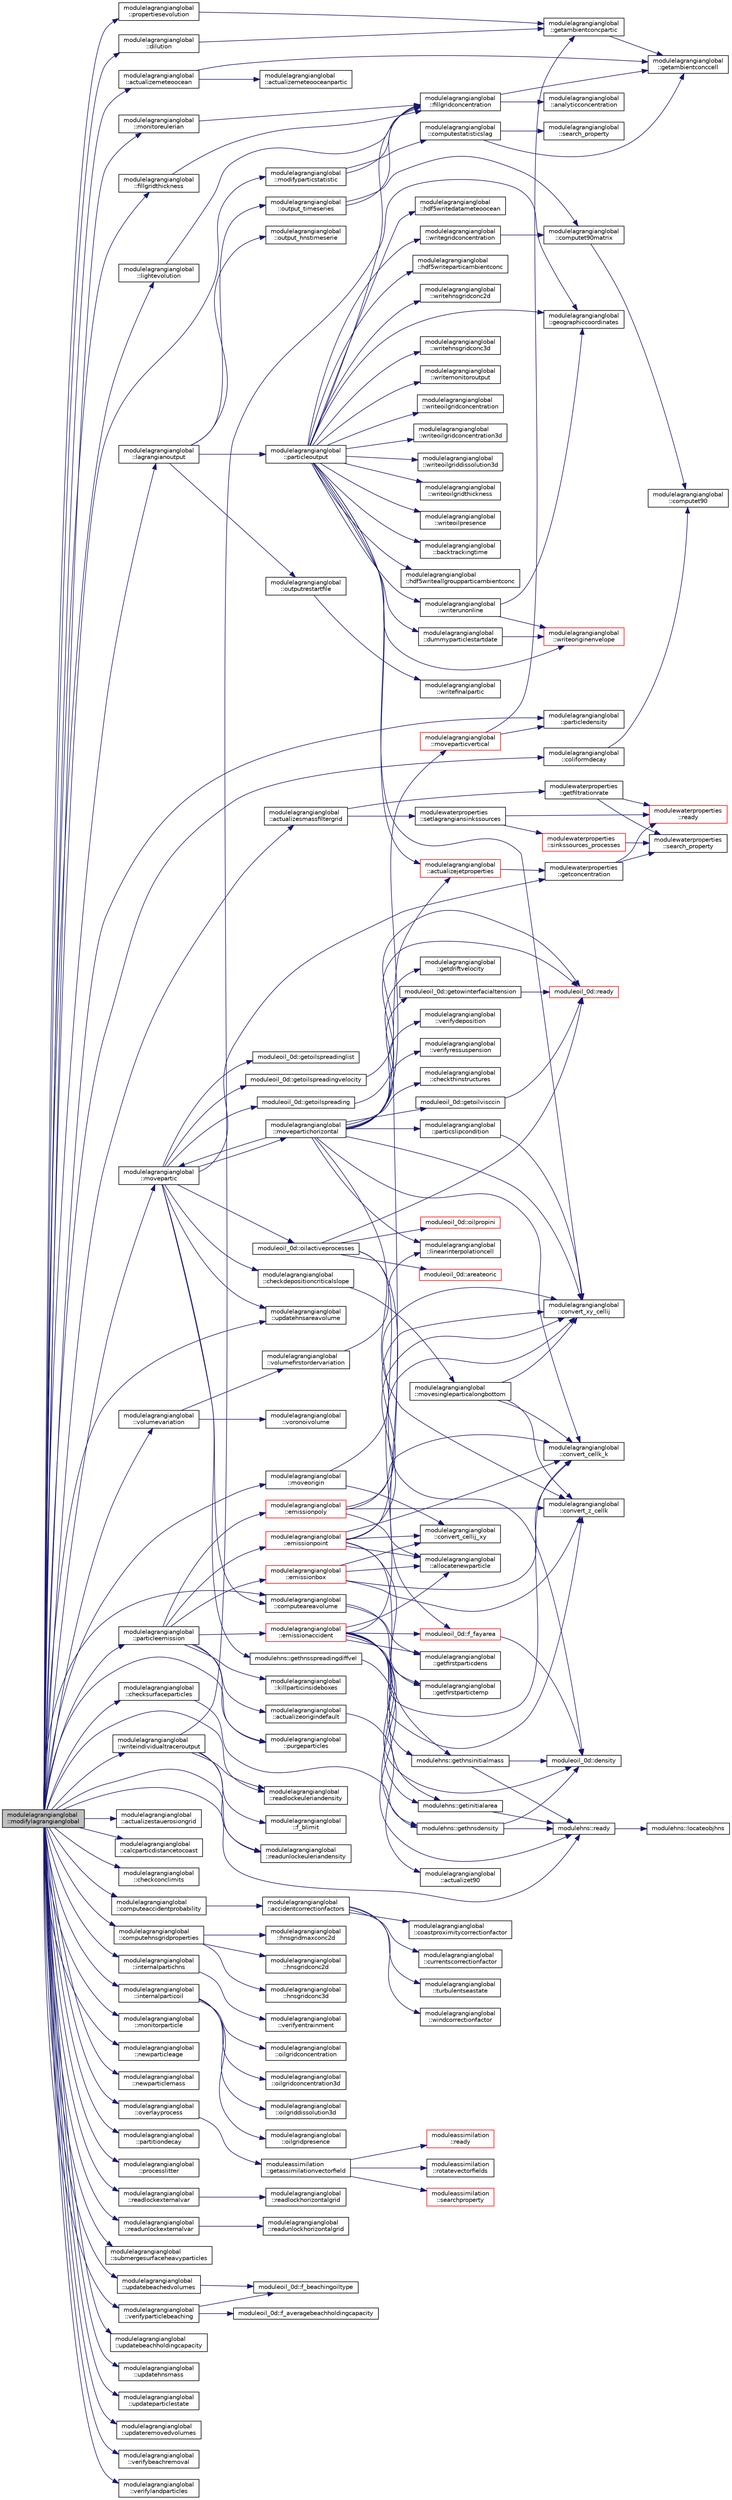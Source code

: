 digraph "modulelagrangianglobal::modifylagrangianglobal"
{
 // LATEX_PDF_SIZE
  edge [fontname="Helvetica",fontsize="10",labelfontname="Helvetica",labelfontsize="10"];
  node [fontname="Helvetica",fontsize="10",shape=record];
  rankdir="LR";
  Node1 [label="modulelagrangianglobal\l::modifylagrangianglobal",height=0.2,width=0.4,color="black", fillcolor="grey75", style="filled", fontcolor="black",tooltip=" "];
  Node1 -> Node2 [color="midnightblue",fontsize="10",style="solid",fontname="Helvetica"];
  Node2 [label="modulelagrangianglobal\l::actualizemeteoocean",height=0.2,width=0.4,color="black", fillcolor="white", style="filled",URL="$namespacemodulelagrangianglobal.html#a0fa07eb74ec148c5c6faeec4cd4561c9",tooltip=" "];
  Node2 -> Node3 [color="midnightblue",fontsize="10",style="solid",fontname="Helvetica"];
  Node3 [label="modulelagrangianglobal\l::actualizemeteooceanpartic",height=0.2,width=0.4,color="black", fillcolor="white", style="filled",URL="$namespacemodulelagrangianglobal.html#ae28614950d33d82496f705c7601b8d28",tooltip=" "];
  Node2 -> Node4 [color="midnightblue",fontsize="10",style="solid",fontname="Helvetica"];
  Node4 [label="modulelagrangianglobal\l::getambientconccell",height=0.2,width=0.4,color="black", fillcolor="white", style="filled",URL="$namespacemodulelagrangianglobal.html#a21c98c8cc24ebb92a5b8821af08be797",tooltip=" "];
  Node1 -> Node5 [color="midnightblue",fontsize="10",style="solid",fontname="Helvetica"];
  Node5 [label="modulelagrangianglobal\l::actualizesmassfiltergrid",height=0.2,width=0.4,color="black", fillcolor="white", style="filled",URL="$namespacemodulelagrangianglobal.html#a9f884711ce254712333517d3851888e9",tooltip=" "];
  Node5 -> Node6 [color="midnightblue",fontsize="10",style="solid",fontname="Helvetica"];
  Node6 [label="modulewaterproperties\l::getfiltrationrate",height=0.2,width=0.4,color="black", fillcolor="white", style="filled",URL="$namespacemodulewaterproperties.html#a66ca6cd5369fd51e843c91e5992b9050",tooltip=" "];
  Node6 -> Node7 [color="midnightblue",fontsize="10",style="solid",fontname="Helvetica"];
  Node7 [label="modulewaterproperties\l::ready",height=0.2,width=0.4,color="red", fillcolor="white", style="filled",URL="$namespacemodulewaterproperties.html#ad54774dedce486739249cb10b4de21e2",tooltip=" "];
  Node6 -> Node12 [color="midnightblue",fontsize="10",style="solid",fontname="Helvetica"];
  Node12 [label="modulewaterproperties\l::search_property",height=0.2,width=0.4,color="black", fillcolor="white", style="filled",URL="$namespacemodulewaterproperties.html#ae6b7d758da27fb15faee52b3ed14029d",tooltip=" "];
  Node5 -> Node15 [color="midnightblue",fontsize="10",style="solid",fontname="Helvetica"];
  Node15 [label="modulewaterproperties\l::setlagrangiansinkssources",height=0.2,width=0.4,color="black", fillcolor="white", style="filled",URL="$namespacemodulewaterproperties.html#a829c556b5c2c23f02481f958f56e77b2",tooltip=" "];
  Node15 -> Node7 [color="midnightblue",fontsize="10",style="solid",fontname="Helvetica"];
  Node15 -> Node16 [color="midnightblue",fontsize="10",style="solid",fontname="Helvetica"];
  Node16 [label="modulewaterproperties\l::sinkssources_processes",height=0.2,width=0.4,color="red", fillcolor="white", style="filled",URL="$namespacemodulewaterproperties.html#a10d63582cfbe1d7e4a4c18ad2b27ffc5",tooltip=" "];
  Node16 -> Node12 [color="midnightblue",fontsize="10",style="solid",fontname="Helvetica"];
  Node1 -> Node21 [color="midnightblue",fontsize="10",style="solid",fontname="Helvetica"];
  Node21 [label="modulelagrangianglobal\l::actualizestauerosiongrid",height=0.2,width=0.4,color="black", fillcolor="white", style="filled",URL="$namespacemodulelagrangianglobal.html#a1ed2a4fd6026ab2cae60ca5e59d48c5c",tooltip=" "];
  Node1 -> Node22 [color="midnightblue",fontsize="10",style="solid",fontname="Helvetica"];
  Node22 [label="modulelagrangianglobal\l::calcparticdistancetocoast",height=0.2,width=0.4,color="black", fillcolor="white", style="filled",URL="$namespacemodulelagrangianglobal.html#a93a1f184ec51e9c61c7ac05ecf8d9364",tooltip=" "];
  Node1 -> Node23 [color="midnightblue",fontsize="10",style="solid",fontname="Helvetica"];
  Node23 [label="modulelagrangianglobal\l::checkconclimits",height=0.2,width=0.4,color="black", fillcolor="white", style="filled",URL="$namespacemodulelagrangianglobal.html#a787d28742cbd84ad7a607a488de397e2",tooltip=" "];
  Node1 -> Node24 [color="midnightblue",fontsize="10",style="solid",fontname="Helvetica"];
  Node24 [label="modulelagrangianglobal\l::checksurfaceparticles",height=0.2,width=0.4,color="black", fillcolor="white", style="filled",URL="$namespacemodulelagrangianglobal.html#af1cf941e45155a5b9a97ed3fe09f5c58",tooltip=" "];
  Node24 -> Node25 [color="midnightblue",fontsize="10",style="solid",fontname="Helvetica"];
  Node25 [label="modulehns::gethnsdensity",height=0.2,width=0.4,color="black", fillcolor="white", style="filled",URL="$namespacemodulehns.html#a4c50440c13ebd880d5f1b94bc868d428",tooltip=" "];
  Node25 -> Node26 [color="midnightblue",fontsize="10",style="solid",fontname="Helvetica"];
  Node26 [label="moduleoil_0d::density",height=0.2,width=0.4,color="black", fillcolor="white", style="filled",URL="$namespacemoduleoil__0d.html#a365dbbed79663b6925c5964691b6fae2",tooltip=" "];
  Node25 -> Node27 [color="midnightblue",fontsize="10",style="solid",fontname="Helvetica"];
  Node27 [label="modulehns::ready",height=0.2,width=0.4,color="black", fillcolor="white", style="filled",URL="$namespacemodulehns.html#a1b4bda03d346568b51278fca35b05366",tooltip=" "];
  Node27 -> Node28 [color="midnightblue",fontsize="10",style="solid",fontname="Helvetica"];
  Node28 [label="modulehns::locateobjhns",height=0.2,width=0.4,color="black", fillcolor="white", style="filled",URL="$namespacemodulehns.html#aff869b6b5dffbe4b2d00b777a1c0455d",tooltip=" "];
  Node1 -> Node29 [color="midnightblue",fontsize="10",style="solid",fontname="Helvetica"];
  Node29 [label="modulelagrangianglobal\l::coliformdecay",height=0.2,width=0.4,color="black", fillcolor="white", style="filled",URL="$namespacemodulelagrangianglobal.html#a1f9b10a52dd3091e18232addf8002dac",tooltip=" "];
  Node29 -> Node30 [color="midnightblue",fontsize="10",style="solid",fontname="Helvetica"];
  Node30 [label="modulelagrangianglobal\l::computet90",height=0.2,width=0.4,color="black", fillcolor="white", style="filled",URL="$namespacemodulelagrangianglobal.html#a963d16d76b64077295c077df5dcf9e8d",tooltip=" "];
  Node1 -> Node31 [color="midnightblue",fontsize="10",style="solid",fontname="Helvetica"];
  Node31 [label="modulelagrangianglobal\l::computeaccidentprobability",height=0.2,width=0.4,color="black", fillcolor="white", style="filled",URL="$namespacemodulelagrangianglobal.html#ab4d5d4f0cabe63a2e5fc1e9349f8425d",tooltip=" "];
  Node31 -> Node32 [color="midnightblue",fontsize="10",style="solid",fontname="Helvetica"];
  Node32 [label="modulelagrangianglobal\l::accidentcorrectionfactors",height=0.2,width=0.4,color="black", fillcolor="white", style="filled",URL="$namespacemodulelagrangianglobal.html#afb914f24bcc861691825610d67c3f53d",tooltip=" "];
  Node32 -> Node33 [color="midnightblue",fontsize="10",style="solid",fontname="Helvetica"];
  Node33 [label="modulelagrangianglobal\l::coastproximitycorrectionfactor",height=0.2,width=0.4,color="black", fillcolor="white", style="filled",URL="$namespacemodulelagrangianglobal.html#a5ea7cad6f4171c5a773fbc1d09c57ebd",tooltip=" "];
  Node32 -> Node34 [color="midnightblue",fontsize="10",style="solid",fontname="Helvetica"];
  Node34 [label="modulelagrangianglobal\l::currentscorrectionfactor",height=0.2,width=0.4,color="black", fillcolor="white", style="filled",URL="$namespacemodulelagrangianglobal.html#ad3e36abc135e62fb5fb1583ea3acf79b",tooltip=" "];
  Node32 -> Node35 [color="midnightblue",fontsize="10",style="solid",fontname="Helvetica"];
  Node35 [label="modulelagrangianglobal\l::turbulentseastate",height=0.2,width=0.4,color="black", fillcolor="white", style="filled",URL="$namespacemodulelagrangianglobal.html#a66539afef33f6cbf3d95ac82710bc7f9",tooltip=" "];
  Node32 -> Node36 [color="midnightblue",fontsize="10",style="solid",fontname="Helvetica"];
  Node36 [label="modulelagrangianglobal\l::windcorrectionfactor",height=0.2,width=0.4,color="black", fillcolor="white", style="filled",URL="$namespacemodulelagrangianglobal.html#a69e5b3c9a0aabddfcaaf7e1b76623286",tooltip=" "];
  Node1 -> Node37 [color="midnightblue",fontsize="10",style="solid",fontname="Helvetica"];
  Node37 [label="modulelagrangianglobal\l::computeareavolume",height=0.2,width=0.4,color="black", fillcolor="white", style="filled",URL="$namespacemodulelagrangianglobal.html#ad6190c60927cd9e871e45fcfd4fc5dd2",tooltip=" "];
  Node37 -> Node38 [color="midnightblue",fontsize="10",style="solid",fontname="Helvetica"];
  Node38 [label="modulelagrangianglobal\l::getfirstparticdens",height=0.2,width=0.4,color="black", fillcolor="white", style="filled",URL="$namespacemodulelagrangianglobal.html#a419bd4bef813f469c2fc04f9e386890e",tooltip=" "];
  Node37 -> Node39 [color="midnightblue",fontsize="10",style="solid",fontname="Helvetica"];
  Node39 [label="modulelagrangianglobal\l::getfirstpartictemp",height=0.2,width=0.4,color="black", fillcolor="white", style="filled",URL="$namespacemodulelagrangianglobal.html#a19c897c8ad7d0daf71fbab9514077b55",tooltip=" "];
  Node1 -> Node40 [color="midnightblue",fontsize="10",style="solid",fontname="Helvetica"];
  Node40 [label="modulelagrangianglobal\l::computehnsgridproperties",height=0.2,width=0.4,color="black", fillcolor="white", style="filled",URL="$namespacemodulelagrangianglobal.html#a9448f83b93f06396188a1d8aac9725f8",tooltip=" "];
  Node40 -> Node41 [color="midnightblue",fontsize="10",style="solid",fontname="Helvetica"];
  Node41 [label="modulelagrangianglobal\l::hnsgridconc2d",height=0.2,width=0.4,color="black", fillcolor="white", style="filled",URL="$namespacemodulelagrangianglobal.html#aebb9bea8e1ba0060251e687c3050561e",tooltip=" "];
  Node40 -> Node42 [color="midnightblue",fontsize="10",style="solid",fontname="Helvetica"];
  Node42 [label="modulelagrangianglobal\l::hnsgridconc3d",height=0.2,width=0.4,color="black", fillcolor="white", style="filled",URL="$namespacemodulelagrangianglobal.html#a8c236ab2fa5219dffb9444c1ed075d48",tooltip=" "];
  Node40 -> Node43 [color="midnightblue",fontsize="10",style="solid",fontname="Helvetica"];
  Node43 [label="modulelagrangianglobal\l::hnsgridmaxconc2d",height=0.2,width=0.4,color="black", fillcolor="white", style="filled",URL="$namespacemodulelagrangianglobal.html#ae8087b21cc2eb799dc6cc0ca8fca855a",tooltip=" "];
  Node1 -> Node44 [color="midnightblue",fontsize="10",style="solid",fontname="Helvetica"];
  Node44 [label="modulelagrangianglobal\l::dilution",height=0.2,width=0.4,color="black", fillcolor="white", style="filled",URL="$namespacemodulelagrangianglobal.html#aa64605bdb86dfab0e679be6775d4e80f",tooltip=" "];
  Node44 -> Node45 [color="midnightblue",fontsize="10",style="solid",fontname="Helvetica"];
  Node45 [label="modulelagrangianglobal\l::getambientconcpartic",height=0.2,width=0.4,color="black", fillcolor="white", style="filled",URL="$namespacemodulelagrangianglobal.html#a48f3a78b845b645d04afad9baa94ac01",tooltip=" "];
  Node45 -> Node4 [color="midnightblue",fontsize="10",style="solid",fontname="Helvetica"];
  Node1 -> Node46 [color="midnightblue",fontsize="10",style="solid",fontname="Helvetica"];
  Node46 [label="modulelagrangianglobal\l::fillgridthickness",height=0.2,width=0.4,color="black", fillcolor="white", style="filled",URL="$namespacemodulelagrangianglobal.html#a36b19f9334aaf4289e0ec7ea7eea643c",tooltip=" "];
  Node46 -> Node47 [color="midnightblue",fontsize="10",style="solid",fontname="Helvetica"];
  Node47 [label="modulelagrangianglobal\l::fillgridconcentration",height=0.2,width=0.4,color="black", fillcolor="white", style="filled",URL="$namespacemodulelagrangianglobal.html#ac90a060ac9ab05f2c54c45b4b76ca984",tooltip=" "];
  Node47 -> Node48 [color="midnightblue",fontsize="10",style="solid",fontname="Helvetica"];
  Node48 [label="modulelagrangianglobal\l::analyticconcentration",height=0.2,width=0.4,color="black", fillcolor="white", style="filled",URL="$namespacemodulelagrangianglobal.html#a8a4e3b4aa0ee023ec48a0d9e44b5df43",tooltip=" "];
  Node47 -> Node4 [color="midnightblue",fontsize="10",style="solid",fontname="Helvetica"];
  Node1 -> Node49 [color="midnightblue",fontsize="10",style="solid",fontname="Helvetica"];
  Node49 [label="modulelagrangianglobal\l::internalpartichns",height=0.2,width=0.4,color="black", fillcolor="white", style="filled",URL="$namespacemodulelagrangianglobal.html#a0d3f22e59bfbc417e9432a9f18a9027d",tooltip=" "];
  Node49 -> Node50 [color="midnightblue",fontsize="10",style="solid",fontname="Helvetica"];
  Node50 [label="modulelagrangianglobal\l::verifyentrainment",height=0.2,width=0.4,color="black", fillcolor="white", style="filled",URL="$namespacemodulelagrangianglobal.html#ad6565cf35585f706dfd2fa59deaed3b4",tooltip=" "];
  Node1 -> Node51 [color="midnightblue",fontsize="10",style="solid",fontname="Helvetica"];
  Node51 [label="modulelagrangianglobal\l::internalparticoil",height=0.2,width=0.4,color="black", fillcolor="white", style="filled",URL="$namespacemodulelagrangianglobal.html#aaea914ea480f8d07a53b58420bf6b67e",tooltip=" "];
  Node51 -> Node52 [color="midnightblue",fontsize="10",style="solid",fontname="Helvetica"];
  Node52 [label="modulelagrangianglobal\l::oilgridconcentration",height=0.2,width=0.4,color="black", fillcolor="white", style="filled",URL="$namespacemodulelagrangianglobal.html#a062a888cb9da76f6463a22370b86c56a",tooltip=" "];
  Node51 -> Node53 [color="midnightblue",fontsize="10",style="solid",fontname="Helvetica"];
  Node53 [label="modulelagrangianglobal\l::oilgridconcentration3d",height=0.2,width=0.4,color="black", fillcolor="white", style="filled",URL="$namespacemodulelagrangianglobal.html#a0f83256f515b161c9b16d0c3ed51d10b",tooltip=" "];
  Node51 -> Node54 [color="midnightblue",fontsize="10",style="solid",fontname="Helvetica"];
  Node54 [label="modulelagrangianglobal\l::oilgriddissolution3d",height=0.2,width=0.4,color="black", fillcolor="white", style="filled",URL="$namespacemodulelagrangianglobal.html#ae9aaec1deb51656e3b70875e752b480f",tooltip=" "];
  Node51 -> Node55 [color="midnightblue",fontsize="10",style="solid",fontname="Helvetica"];
  Node55 [label="modulelagrangianglobal\l::oilgridpresence",height=0.2,width=0.4,color="black", fillcolor="white", style="filled",URL="$namespacemodulelagrangianglobal.html#aa8eb3a0829714276b28efb92746fc92f",tooltip=" "];
  Node1 -> Node56 [color="midnightblue",fontsize="10",style="solid",fontname="Helvetica"];
  Node56 [label="modulelagrangianglobal\l::lagrangianoutput",height=0.2,width=0.4,color="black", fillcolor="white", style="filled",URL="$namespacemodulelagrangianglobal.html#a3e9da0dad79c6c6965b34c4f0d9232a0",tooltip=" "];
  Node56 -> Node57 [color="midnightblue",fontsize="10",style="solid",fontname="Helvetica"];
  Node57 [label="modulelagrangianglobal\l::output_hnstimeserie",height=0.2,width=0.4,color="black", fillcolor="white", style="filled",URL="$namespacemodulelagrangianglobal.html#ae56aec86f2575e89f5bacc78d75192a8",tooltip=" "];
  Node56 -> Node58 [color="midnightblue",fontsize="10",style="solid",fontname="Helvetica"];
  Node58 [label="modulelagrangianglobal\l::output_timeseries",height=0.2,width=0.4,color="black", fillcolor="white", style="filled",URL="$namespacemodulelagrangianglobal.html#a9965ea6d7045ff51397b7c8dcddf580c",tooltip=" "];
  Node58 -> Node59 [color="midnightblue",fontsize="10",style="solid",fontname="Helvetica"];
  Node59 [label="modulelagrangianglobal\l::computet90matrix",height=0.2,width=0.4,color="black", fillcolor="white", style="filled",URL="$namespacemodulelagrangianglobal.html#aa1fa562342fd711319936084593cafbf",tooltip=" "];
  Node59 -> Node30 [color="midnightblue",fontsize="10",style="solid",fontname="Helvetica"];
  Node58 -> Node47 [color="midnightblue",fontsize="10",style="solid",fontname="Helvetica"];
  Node56 -> Node60 [color="midnightblue",fontsize="10",style="solid",fontname="Helvetica"];
  Node60 [label="modulelagrangianglobal\l::outputrestartfile",height=0.2,width=0.4,color="black", fillcolor="white", style="filled",URL="$namespacemodulelagrangianglobal.html#a9eaa20c6b0f8ebb9961c4eb75eaffb59",tooltip=" "];
  Node60 -> Node61 [color="midnightblue",fontsize="10",style="solid",fontname="Helvetica"];
  Node61 [label="modulelagrangianglobal\l::writefinalpartic",height=0.2,width=0.4,color="black", fillcolor="white", style="filled",URL="$namespacemodulelagrangianglobal.html#a2bf7986f317831603f4eb96d616f643e",tooltip=" "];
  Node56 -> Node62 [color="midnightblue",fontsize="10",style="solid",fontname="Helvetica"];
  Node62 [label="modulelagrangianglobal\l::particleoutput",height=0.2,width=0.4,color="black", fillcolor="white", style="filled",URL="$namespacemodulelagrangianglobal.html#af6d6a080c97a72125b4959aa01edffd8",tooltip=" "];
  Node62 -> Node63 [color="midnightblue",fontsize="10",style="solid",fontname="Helvetica"];
  Node63 [label="modulelagrangianglobal\l::actualizejetproperties",height=0.2,width=0.4,color="red", fillcolor="white", style="filled",URL="$namespacemodulelagrangianglobal.html#a26ef74f75ff18c16e01e326e85d7920c",tooltip=" "];
  Node63 -> Node64 [color="midnightblue",fontsize="10",style="solid",fontname="Helvetica"];
  Node64 [label="modulewaterproperties\l::getconcentration",height=0.2,width=0.4,color="black", fillcolor="white", style="filled",URL="$namespacemodulewaterproperties.html#a45cbba90a6054db2070c49281da1ef56",tooltip=" "];
  Node64 -> Node7 [color="midnightblue",fontsize="10",style="solid",fontname="Helvetica"];
  Node64 -> Node12 [color="midnightblue",fontsize="10",style="solid",fontname="Helvetica"];
  Node62 -> Node100 [color="midnightblue",fontsize="10",style="solid",fontname="Helvetica"];
  Node100 [label="modulelagrangianglobal\l::backtrackingtime",height=0.2,width=0.4,color="black", fillcolor="white", style="filled",URL="$namespacemodulelagrangianglobal.html#a7d7f80cb43ff581f91a9eb852be3be85",tooltip=" "];
  Node62 -> Node101 [color="midnightblue",fontsize="10",style="solid",fontname="Helvetica"];
  Node101 [label="modulelagrangianglobal\l::convert_xy_cellij",height=0.2,width=0.4,color="black", fillcolor="white", style="filled",URL="$namespacemodulelagrangianglobal.html#a713100b692a8ced1a6b27a0a1baa4039",tooltip=" "];
  Node62 -> Node102 [color="midnightblue",fontsize="10",style="solid",fontname="Helvetica"];
  Node102 [label="modulelagrangianglobal\l::dummyparticlestartdate",height=0.2,width=0.4,color="black", fillcolor="white", style="filled",URL="$namespacemodulelagrangianglobal.html#aa302d13b1ed3a00c85939a4f07802591",tooltip=" "];
  Node102 -> Node103 [color="midnightblue",fontsize="10",style="solid",fontname="Helvetica"];
  Node103 [label="modulelagrangianglobal\l::writeoriginenvelope",height=0.2,width=0.4,color="red", fillcolor="white", style="filled",URL="$namespacemodulelagrangianglobal.html#a50d81f13e10670a1b2e699246cbdaf1f",tooltip=" "];
  Node62 -> Node47 [color="midnightblue",fontsize="10",style="solid",fontname="Helvetica"];
  Node62 -> Node105 [color="midnightblue",fontsize="10",style="solid",fontname="Helvetica"];
  Node105 [label="modulelagrangianglobal\l::geographiccoordinates",height=0.2,width=0.4,color="black", fillcolor="white", style="filled",URL="$namespacemodulelagrangianglobal.html#ab37072f11c5d0760a6306426f0173b84",tooltip=" "];
  Node62 -> Node106 [color="midnightblue",fontsize="10",style="solid",fontname="Helvetica"];
  Node106 [label="modulelagrangianglobal\l::hdf5writeallgroupparticambientconc",height=0.2,width=0.4,color="black", fillcolor="white", style="filled",URL="$namespacemodulelagrangianglobal.html#a978b306bc6e946be2f0694e4fa22650b",tooltip=" "];
  Node62 -> Node107 [color="midnightblue",fontsize="10",style="solid",fontname="Helvetica"];
  Node107 [label="modulelagrangianglobal\l::hdf5writedatameteoocean",height=0.2,width=0.4,color="black", fillcolor="white", style="filled",URL="$namespacemodulelagrangianglobal.html#ac7151a37e939cec76ecc163750973cfc",tooltip=" "];
  Node62 -> Node108 [color="midnightblue",fontsize="10",style="solid",fontname="Helvetica"];
  Node108 [label="modulelagrangianglobal\l::hdf5writeparticambientconc",height=0.2,width=0.4,color="black", fillcolor="white", style="filled",URL="$namespacemodulelagrangianglobal.html#aff3d40593cbcf7b8447355e52177a0cb",tooltip=" "];
  Node62 -> Node109 [color="midnightblue",fontsize="10",style="solid",fontname="Helvetica"];
  Node109 [label="modulelagrangianglobal\l::writegridconcentration",height=0.2,width=0.4,color="black", fillcolor="white", style="filled",URL="$namespacemodulelagrangianglobal.html#a071a32ced5fdfb667319483a8fd208b7",tooltip=" "];
  Node109 -> Node59 [color="midnightblue",fontsize="10",style="solid",fontname="Helvetica"];
  Node62 -> Node110 [color="midnightblue",fontsize="10",style="solid",fontname="Helvetica"];
  Node110 [label="modulelagrangianglobal\l::writehnsgridconc2d",height=0.2,width=0.4,color="black", fillcolor="white", style="filled",URL="$namespacemodulelagrangianglobal.html#abb393e682c261146ef53a65a75c60c4a",tooltip=" "];
  Node62 -> Node111 [color="midnightblue",fontsize="10",style="solid",fontname="Helvetica"];
  Node111 [label="modulelagrangianglobal\l::writehnsgridconc3d",height=0.2,width=0.4,color="black", fillcolor="white", style="filled",URL="$namespacemodulelagrangianglobal.html#a94325a61c883247ceef185733a82f5d2",tooltip=" "];
  Node62 -> Node112 [color="midnightblue",fontsize="10",style="solid",fontname="Helvetica"];
  Node112 [label="modulelagrangianglobal\l::writemonitoroutput",height=0.2,width=0.4,color="black", fillcolor="white", style="filled",URL="$namespacemodulelagrangianglobal.html#ab46abe813f09e4d8299d7750b21814d7",tooltip=" "];
  Node62 -> Node113 [color="midnightblue",fontsize="10",style="solid",fontname="Helvetica"];
  Node113 [label="modulelagrangianglobal\l::writeoilgridconcentration",height=0.2,width=0.4,color="black", fillcolor="white", style="filled",URL="$namespacemodulelagrangianglobal.html#a82208b2a591060e1fa3a3e0726bfe869",tooltip=" "];
  Node62 -> Node114 [color="midnightblue",fontsize="10",style="solid",fontname="Helvetica"];
  Node114 [label="modulelagrangianglobal\l::writeoilgridconcentration3d",height=0.2,width=0.4,color="black", fillcolor="white", style="filled",URL="$namespacemodulelagrangianglobal.html#ab2996daa63e4058df80e1dc7894c41af",tooltip=" "];
  Node62 -> Node115 [color="midnightblue",fontsize="10",style="solid",fontname="Helvetica"];
  Node115 [label="modulelagrangianglobal\l::writeoilgriddissolution3d",height=0.2,width=0.4,color="black", fillcolor="white", style="filled",URL="$namespacemodulelagrangianglobal.html#ac2eff795bcd9d725896afa0d50c89794",tooltip=" "];
  Node62 -> Node116 [color="midnightblue",fontsize="10",style="solid",fontname="Helvetica"];
  Node116 [label="modulelagrangianglobal\l::writeoilgridthickness",height=0.2,width=0.4,color="black", fillcolor="white", style="filled",URL="$namespacemodulelagrangianglobal.html#a388d34c449f0175617349ab4081a3dd4",tooltip=" "];
  Node62 -> Node117 [color="midnightblue",fontsize="10",style="solid",fontname="Helvetica"];
  Node117 [label="modulelagrangianglobal\l::writeoilpresence",height=0.2,width=0.4,color="black", fillcolor="white", style="filled",URL="$namespacemodulelagrangianglobal.html#ab6a14231f1191c9852f886b90950db80",tooltip=" "];
  Node62 -> Node103 [color="midnightblue",fontsize="10",style="solid",fontname="Helvetica"];
  Node62 -> Node118 [color="midnightblue",fontsize="10",style="solid",fontname="Helvetica"];
  Node118 [label="modulelagrangianglobal\l::writerunonline",height=0.2,width=0.4,color="black", fillcolor="white", style="filled",URL="$namespacemodulelagrangianglobal.html#af58c4faddb51056e6ab9190e049a564b",tooltip=" "];
  Node118 -> Node105 [color="midnightblue",fontsize="10",style="solid",fontname="Helvetica"];
  Node118 -> Node103 [color="midnightblue",fontsize="10",style="solid",fontname="Helvetica"];
  Node1 -> Node119 [color="midnightblue",fontsize="10",style="solid",fontname="Helvetica"];
  Node119 [label="modulelagrangianglobal\l::lightevolution",height=0.2,width=0.4,color="black", fillcolor="white", style="filled",URL="$namespacemodulelagrangianglobal.html#a4cefc1989887113dc6c716f228c4772f",tooltip=" "];
  Node119 -> Node47 [color="midnightblue",fontsize="10",style="solid",fontname="Helvetica"];
  Node1 -> Node120 [color="midnightblue",fontsize="10",style="solid",fontname="Helvetica"];
  Node120 [label="modulelagrangianglobal\l::modifyparticstatistic",height=0.2,width=0.4,color="black", fillcolor="white", style="filled",URL="$namespacemodulelagrangianglobal.html#a3039668c6b76c0fdde5ffdc19ebdfe88",tooltip=" "];
  Node120 -> Node121 [color="midnightblue",fontsize="10",style="solid",fontname="Helvetica"];
  Node121 [label="modulelagrangianglobal\l::computestatisticslag",height=0.2,width=0.4,color="black", fillcolor="white", style="filled",URL="$namespacemodulelagrangianglobal.html#a45258b52ee78ddc9c21fca279fad88da",tooltip=" "];
  Node121 -> Node4 [color="midnightblue",fontsize="10",style="solid",fontname="Helvetica"];
  Node121 -> Node122 [color="midnightblue",fontsize="10",style="solid",fontname="Helvetica"];
  Node122 [label="modulelagrangianglobal\l::search_property",height=0.2,width=0.4,color="black", fillcolor="white", style="filled",URL="$namespacemodulelagrangianglobal.html#a8101ab80f9478c6164ad8c0d0261efd1",tooltip=" "];
  Node120 -> Node47 [color="midnightblue",fontsize="10",style="solid",fontname="Helvetica"];
  Node1 -> Node123 [color="midnightblue",fontsize="10",style="solid",fontname="Helvetica"];
  Node123 [label="modulelagrangianglobal\l::monitoreulerian",height=0.2,width=0.4,color="black", fillcolor="white", style="filled",URL="$namespacemodulelagrangianglobal.html#a6480946d4669725ebee110f6be9fba5b",tooltip=" "];
  Node123 -> Node47 [color="midnightblue",fontsize="10",style="solid",fontname="Helvetica"];
  Node1 -> Node124 [color="midnightblue",fontsize="10",style="solid",fontname="Helvetica"];
  Node124 [label="modulelagrangianglobal\l::monitorparticle",height=0.2,width=0.4,color="black", fillcolor="white", style="filled",URL="$namespacemodulelagrangianglobal.html#a7e475a743774ea592904d34712f40255",tooltip=" "];
  Node1 -> Node125 [color="midnightblue",fontsize="10",style="solid",fontname="Helvetica"];
  Node125 [label="modulelagrangianglobal\l::moveorigin",height=0.2,width=0.4,color="black", fillcolor="white", style="filled",URL="$namespacemodulelagrangianglobal.html#a214f6221918e0904f9300fa3b9a00cb3",tooltip=" "];
  Node125 -> Node126 [color="midnightblue",fontsize="10",style="solid",fontname="Helvetica"];
  Node126 [label="modulelagrangianglobal\l::convert_cellij_xy",height=0.2,width=0.4,color="black", fillcolor="white", style="filled",URL="$namespacemodulelagrangianglobal.html#a7c1bdff13dafe0f3f6c8cd12a1398401",tooltip=" "];
  Node125 -> Node101 [color="midnightblue",fontsize="10",style="solid",fontname="Helvetica"];
  Node1 -> Node127 [color="midnightblue",fontsize="10",style="solid",fontname="Helvetica"];
  Node127 [label="modulelagrangianglobal\l::movepartic",height=0.2,width=0.4,color="black", fillcolor="white", style="filled",URL="$namespacemodulelagrangianglobal.html#a82279a8ab7ce219fe5a1bfff091e611f",tooltip=" "];
  Node127 -> Node128 [color="midnightblue",fontsize="10",style="solid",fontname="Helvetica"];
  Node128 [label="modulelagrangianglobal\l::checkdepositioncriticalslope",height=0.2,width=0.4,color="black", fillcolor="white", style="filled",URL="$namespacemodulelagrangianglobal.html#a4e5213b9661ae1390e3d12edef9f81c7",tooltip=" "];
  Node128 -> Node129 [color="midnightblue",fontsize="10",style="solid",fontname="Helvetica"];
  Node129 [label="modulelagrangianglobal\l::movesingleparticalongbottom",height=0.2,width=0.4,color="black", fillcolor="white", style="filled",URL="$namespacemodulelagrangianglobal.html#a1209586e09bd0fefa36447860795c34e",tooltip=" "];
  Node129 -> Node130 [color="midnightblue",fontsize="10",style="solid",fontname="Helvetica"];
  Node130 [label="modulelagrangianglobal\l::convert_cellk_k",height=0.2,width=0.4,color="black", fillcolor="white", style="filled",URL="$namespacemodulelagrangianglobal.html#a75785d33db5dded34e1de495fe447eac",tooltip=" "];
  Node129 -> Node101 [color="midnightblue",fontsize="10",style="solid",fontname="Helvetica"];
  Node129 -> Node131 [color="midnightblue",fontsize="10",style="solid",fontname="Helvetica"];
  Node131 [label="modulelagrangianglobal\l::convert_z_cellk",height=0.2,width=0.4,color="black", fillcolor="white", style="filled",URL="$namespacemodulelagrangianglobal.html#a619a331b54dcc8d330ab6dd05b4eae56",tooltip=" "];
  Node127 -> Node37 [color="midnightblue",fontsize="10",style="solid",fontname="Helvetica"];
  Node127 -> Node64 [color="midnightblue",fontsize="10",style="solid",fontname="Helvetica"];
  Node127 -> Node132 [color="midnightblue",fontsize="10",style="solid",fontname="Helvetica"];
  Node132 [label="modulehns::gethnsspreadingdiffvel",height=0.2,width=0.4,color="black", fillcolor="white", style="filled",URL="$namespacemodulehns.html#a13a7fa3be67224e60db06a75d7f0dea7",tooltip=" "];
  Node132 -> Node27 [color="midnightblue",fontsize="10",style="solid",fontname="Helvetica"];
  Node127 -> Node133 [color="midnightblue",fontsize="10",style="solid",fontname="Helvetica"];
  Node133 [label="moduleoil_0d::getoilspreading",height=0.2,width=0.4,color="black", fillcolor="white", style="filled",URL="$namespacemoduleoil__0d.html#af99e71581dc3e88eb79bbabd1712077d",tooltip=" "];
  Node133 -> Node134 [color="midnightblue",fontsize="10",style="solid",fontname="Helvetica"];
  Node134 [label="moduleoil_0d::ready",height=0.2,width=0.4,color="red", fillcolor="white", style="filled",URL="$namespacemoduleoil__0d.html#a5cfb3f6c158c2f89ed12f50f11b66786",tooltip=" "];
  Node127 -> Node136 [color="midnightblue",fontsize="10",style="solid",fontname="Helvetica"];
  Node136 [label="moduleoil_0d::getoilspreadinglist",height=0.2,width=0.4,color="black", fillcolor="white", style="filled",URL="$namespacemoduleoil__0d.html#af81162169a4b962122c4de881bf62957",tooltip=" "];
  Node127 -> Node137 [color="midnightblue",fontsize="10",style="solid",fontname="Helvetica"];
  Node137 [label="moduleoil_0d::getoilspreadingvelocity",height=0.2,width=0.4,color="black", fillcolor="white", style="filled",URL="$namespacemoduleoil__0d.html#a2eecd31ffeaa8edcf98841c8c93d7fb2",tooltip=" "];
  Node137 -> Node134 [color="midnightblue",fontsize="10",style="solid",fontname="Helvetica"];
  Node127 -> Node138 [color="midnightblue",fontsize="10",style="solid",fontname="Helvetica"];
  Node138 [label="modulelagrangianglobal\l::movepartichorizontal",height=0.2,width=0.4,color="black", fillcolor="white", style="filled",URL="$namespacemodulelagrangianglobal.html#ab81fef0d1f9d7e83be8f27e7313bf968",tooltip=" "];
  Node138 -> Node139 [color="midnightblue",fontsize="10",style="solid",fontname="Helvetica"];
  Node139 [label="modulelagrangianglobal\l::checkthinstructures",height=0.2,width=0.4,color="black", fillcolor="white", style="filled",URL="$namespacemodulelagrangianglobal.html#a48ae2541ace36a54cdc28eebb4617d29",tooltip=" "];
  Node138 -> Node130 [color="midnightblue",fontsize="10",style="solid",fontname="Helvetica"];
  Node138 -> Node101 [color="midnightblue",fontsize="10",style="solid",fontname="Helvetica"];
  Node138 -> Node131 [color="midnightblue",fontsize="10",style="solid",fontname="Helvetica"];
  Node138 -> Node140 [color="midnightblue",fontsize="10",style="solid",fontname="Helvetica"];
  Node140 [label="modulelagrangianglobal\l::getdriftvelocity",height=0.2,width=0.4,color="black", fillcolor="white", style="filled",URL="$namespacemodulelagrangianglobal.html#a51b510de4fae6141e3b324bc961177d9",tooltip=" "];
  Node138 -> Node141 [color="midnightblue",fontsize="10",style="solid",fontname="Helvetica"];
  Node141 [label="moduleoil_0d::getoilvisccin",height=0.2,width=0.4,color="black", fillcolor="white", style="filled",URL="$namespacemoduleoil__0d.html#a6049ae3704910b8c95b19beb79419be6",tooltip=" "];
  Node141 -> Node134 [color="midnightblue",fontsize="10",style="solid",fontname="Helvetica"];
  Node138 -> Node142 [color="midnightblue",fontsize="10",style="solid",fontname="Helvetica"];
  Node142 [label="moduleoil_0d::getowinterfacialtension",height=0.2,width=0.4,color="black", fillcolor="white", style="filled",URL="$namespacemoduleoil__0d.html#a07a5b422ec6e58c220beb82777c68f30",tooltip=" "];
  Node142 -> Node134 [color="midnightblue",fontsize="10",style="solid",fontname="Helvetica"];
  Node138 -> Node143 [color="midnightblue",fontsize="10",style="solid",fontname="Helvetica"];
  Node143 [label="modulelagrangianglobal\l::linearinterpolationcell",height=0.2,width=0.4,color="black", fillcolor="white", style="filled",URL="$namespacemodulelagrangianglobal.html#afc0385f12024ec97420d6c4850cd5ae3",tooltip=" "];
  Node138 -> Node127 [color="midnightblue",fontsize="10",style="solid",fontname="Helvetica"];
  Node138 -> Node144 [color="midnightblue",fontsize="10",style="solid",fontname="Helvetica"];
  Node144 [label="modulelagrangianglobal\l::moveparticvertical",height=0.2,width=0.4,color="red", fillcolor="white", style="filled",URL="$namespacemodulelagrangianglobal.html#abff124f5f5744390bce7f4e2ca7b33a4",tooltip=" "];
  Node144 -> Node45 [color="midnightblue",fontsize="10",style="solid",fontname="Helvetica"];
  Node144 -> Node147 [color="midnightblue",fontsize="10",style="solid",fontname="Helvetica"];
  Node147 [label="modulelagrangianglobal\l::particledensity",height=0.2,width=0.4,color="black", fillcolor="white", style="filled",URL="$namespacemodulelagrangianglobal.html#ab8679a80515beaf8591834517dac26d2",tooltip=" "];
  Node138 -> Node150 [color="midnightblue",fontsize="10",style="solid",fontname="Helvetica"];
  Node150 [label="modulelagrangianglobal\l::particslipcondition",height=0.2,width=0.4,color="black", fillcolor="white", style="filled",URL="$namespacemodulelagrangianglobal.html#a59c3bacd80d2e9730bbf1bae5ae46304",tooltip=" "];
  Node150 -> Node101 [color="midnightblue",fontsize="10",style="solid",fontname="Helvetica"];
  Node138 -> Node151 [color="midnightblue",fontsize="10",style="solid",fontname="Helvetica"];
  Node151 [label="modulelagrangianglobal\l::verifydeposition",height=0.2,width=0.4,color="black", fillcolor="white", style="filled",URL="$namespacemodulelagrangianglobal.html#ac2e61e57ce9a9bd0aef7e60998c77a7b",tooltip=" "];
  Node138 -> Node152 [color="midnightblue",fontsize="10",style="solid",fontname="Helvetica"];
  Node152 [label="modulelagrangianglobal\l::verifyressuspension",height=0.2,width=0.4,color="black", fillcolor="white", style="filled",URL="$namespacemodulelagrangianglobal.html#a80a07c5a513340d8b9daa30e86d245a5",tooltip=" "];
  Node127 -> Node153 [color="midnightblue",fontsize="10",style="solid",fontname="Helvetica"];
  Node153 [label="moduleoil_0d::oilactiveprocesses",height=0.2,width=0.4,color="black", fillcolor="white", style="filled",URL="$namespacemoduleoil__0d.html#a555da7465f065b530285f2a3661690f9",tooltip=" "];
  Node153 -> Node154 [color="midnightblue",fontsize="10",style="solid",fontname="Helvetica"];
  Node154 [label="moduleoil_0d::areateoric",height=0.2,width=0.4,color="red", fillcolor="white", style="filled",URL="$namespacemoduleoil__0d.html#ae124c13fd1eb9319a89b0b5eb325d0be",tooltip=" "];
  Node153 -> Node26 [color="midnightblue",fontsize="10",style="solid",fontname="Helvetica"];
  Node153 -> Node156 [color="midnightblue",fontsize="10",style="solid",fontname="Helvetica"];
  Node156 [label="moduleoil_0d::f_fayarea",height=0.2,width=0.4,color="red", fillcolor="white", style="filled",URL="$namespacemoduleoil__0d.html#a4e51cfec6aa7ab1925d6fe26889918be",tooltip=" "];
  Node156 -> Node26 [color="midnightblue",fontsize="10",style="solid",fontname="Helvetica"];
  Node153 -> Node158 [color="midnightblue",fontsize="10",style="solid",fontname="Helvetica"];
  Node158 [label="moduleoil_0d::oilpropini",height=0.2,width=0.4,color="red", fillcolor="white", style="filled",URL="$namespacemoduleoil__0d.html#a09a236d3f574c98899645e4bed0ef095",tooltip=" "];
  Node153 -> Node134 [color="midnightblue",fontsize="10",style="solid",fontname="Helvetica"];
  Node127 -> Node160 [color="midnightblue",fontsize="10",style="solid",fontname="Helvetica"];
  Node160 [label="modulelagrangianglobal\l::updatehnsareavolume",height=0.2,width=0.4,color="black", fillcolor="white", style="filled",URL="$namespacemodulelagrangianglobal.html#a4efc172cbdf3206e44a5ff0f788c26e1",tooltip=" "];
  Node1 -> Node161 [color="midnightblue",fontsize="10",style="solid",fontname="Helvetica"];
  Node161 [label="modulelagrangianglobal\l::newparticleage",height=0.2,width=0.4,color="black", fillcolor="white", style="filled",URL="$namespacemodulelagrangianglobal.html#aefd30b6e40fc0d2152594e910c0c05de",tooltip=" "];
  Node1 -> Node162 [color="midnightblue",fontsize="10",style="solid",fontname="Helvetica"];
  Node162 [label="modulelagrangianglobal\l::newparticlemass",height=0.2,width=0.4,color="black", fillcolor="white", style="filled",URL="$namespacemodulelagrangianglobal.html#ab7a73b07470ae9858c75d8d622eabdff",tooltip=" "];
  Node1 -> Node163 [color="midnightblue",fontsize="10",style="solid",fontname="Helvetica"];
  Node163 [label="modulelagrangianglobal\l::overlayprocess",height=0.2,width=0.4,color="black", fillcolor="white", style="filled",URL="$namespacemodulelagrangianglobal.html#ac6d604733d4fe67d94733e7f0e9d8a12",tooltip=" "];
  Node163 -> Node164 [color="midnightblue",fontsize="10",style="solid",fontname="Helvetica"];
  Node164 [label="moduleassimilation\l::getassimilationvectorfield",height=0.2,width=0.4,color="black", fillcolor="white", style="filled",URL="$namespacemoduleassimilation.html#a975b67c99f7210685408b97a30aef1ff",tooltip=" "];
  Node164 -> Node165 [color="midnightblue",fontsize="10",style="solid",fontname="Helvetica"];
  Node165 [label="moduleassimilation\l::ready",height=0.2,width=0.4,color="red", fillcolor="white", style="filled",URL="$namespacemoduleassimilation.html#a7c7eb17646a26837c5dfb9acc963b010",tooltip=" "];
  Node164 -> Node167 [color="midnightblue",fontsize="10",style="solid",fontname="Helvetica"];
  Node167 [label="moduleassimilation\l::rotatevectorfields",height=0.2,width=0.4,color="black", fillcolor="white", style="filled",URL="$namespacemoduleassimilation.html#a91d65081df0418d8a1b46cb4548710f3",tooltip=" "];
  Node164 -> Node168 [color="midnightblue",fontsize="10",style="solid",fontname="Helvetica"];
  Node168 [label="moduleassimilation\l::searchproperty",height=0.2,width=0.4,color="red", fillcolor="white", style="filled",URL="$namespacemoduleassimilation.html#a25c18cab5d2d7615f696e5f0ebfbada0",tooltip=" "];
  Node1 -> Node147 [color="midnightblue",fontsize="10",style="solid",fontname="Helvetica"];
  Node1 -> Node172 [color="midnightblue",fontsize="10",style="solid",fontname="Helvetica"];
  Node172 [label="modulelagrangianglobal\l::particleemission",height=0.2,width=0.4,color="black", fillcolor="white", style="filled",URL="$namespacemodulelagrangianglobal.html#ab8435882bf5630b41c65435698454d30",tooltip=" "];
  Node172 -> Node173 [color="midnightblue",fontsize="10",style="solid",fontname="Helvetica"];
  Node173 [label="modulelagrangianglobal\l::actualizeorigindefault",height=0.2,width=0.4,color="black", fillcolor="white", style="filled",URL="$namespacemodulelagrangianglobal.html#acd7b83696893d6d898a278da13db5768",tooltip=" "];
  Node173 -> Node174 [color="midnightblue",fontsize="10",style="solid",fontname="Helvetica"];
  Node174 [label="modulelagrangianglobal\l::actualizet90",height=0.2,width=0.4,color="black", fillcolor="white", style="filled",URL="$namespacemodulelagrangianglobal.html#a56f5f58e1be0e429b3e792cfd510ddb0",tooltip=" "];
  Node172 -> Node175 [color="midnightblue",fontsize="10",style="solid",fontname="Helvetica"];
  Node175 [label="modulelagrangianglobal\l::emissionaccident",height=0.2,width=0.4,color="red", fillcolor="white", style="filled",URL="$namespacemodulelagrangianglobal.html#a8a8675b6cb7d5395b650391ce4ac3fac",tooltip=" "];
  Node175 -> Node176 [color="midnightblue",fontsize="10",style="solid",fontname="Helvetica"];
  Node176 [label="modulelagrangianglobal\l::allocatenewparticle",height=0.2,width=0.4,color="black", fillcolor="white", style="filled",URL="$namespacemodulelagrangianglobal.html#adf7a8f7c3f2d3dd4f0472f6d4d1ec56e",tooltip=" "];
  Node175 -> Node130 [color="midnightblue",fontsize="10",style="solid",fontname="Helvetica"];
  Node175 -> Node101 [color="midnightblue",fontsize="10",style="solid",fontname="Helvetica"];
  Node175 -> Node131 [color="midnightblue",fontsize="10",style="solid",fontname="Helvetica"];
  Node175 -> Node26 [color="midnightblue",fontsize="10",style="solid",fontname="Helvetica"];
  Node175 -> Node156 [color="midnightblue",fontsize="10",style="solid",fontname="Helvetica"];
  Node175 -> Node38 [color="midnightblue",fontsize="10",style="solid",fontname="Helvetica"];
  Node175 -> Node39 [color="midnightblue",fontsize="10",style="solid",fontname="Helvetica"];
  Node175 -> Node25 [color="midnightblue",fontsize="10",style="solid",fontname="Helvetica"];
  Node175 -> Node177 [color="midnightblue",fontsize="10",style="solid",fontname="Helvetica"];
  Node177 [label="modulehns::gethnsinitialmass",height=0.2,width=0.4,color="black", fillcolor="white", style="filled",URL="$namespacemodulehns.html#a256a2f0f1c2c0f036a40633b9605bf3d",tooltip=" "];
  Node177 -> Node26 [color="midnightblue",fontsize="10",style="solid",fontname="Helvetica"];
  Node177 -> Node27 [color="midnightblue",fontsize="10",style="solid",fontname="Helvetica"];
  Node175 -> Node178 [color="midnightblue",fontsize="10",style="solid",fontname="Helvetica"];
  Node178 [label="modulehns::getinitialarea",height=0.2,width=0.4,color="black", fillcolor="white", style="filled",URL="$namespacemodulehns.html#aabe546b840bff5b9fd03aff072b67385",tooltip=" "];
  Node178 -> Node27 [color="midnightblue",fontsize="10",style="solid",fontname="Helvetica"];
  Node172 -> Node182 [color="midnightblue",fontsize="10",style="solid",fontname="Helvetica"];
  Node182 [label="modulelagrangianglobal\l::emissionbox",height=0.2,width=0.4,color="red", fillcolor="white", style="filled",URL="$namespacemodulelagrangianglobal.html#ad983b6fdc70e80cc81cd4c13a69b7f1f",tooltip=" "];
  Node182 -> Node176 [color="midnightblue",fontsize="10",style="solid",fontname="Helvetica"];
  Node182 -> Node126 [color="midnightblue",fontsize="10",style="solid",fontname="Helvetica"];
  Node182 -> Node130 [color="midnightblue",fontsize="10",style="solid",fontname="Helvetica"];
  Node182 -> Node131 [color="midnightblue",fontsize="10",style="solid",fontname="Helvetica"];
  Node172 -> Node185 [color="midnightblue",fontsize="10",style="solid",fontname="Helvetica"];
  Node185 [label="modulelagrangianglobal\l::emissionpoint",height=0.2,width=0.4,color="red", fillcolor="white", style="filled",URL="$namespacemodulelagrangianglobal.html#a9d524fab1163e87ac878a520ae670bf9",tooltip=" "];
  Node185 -> Node63 [color="midnightblue",fontsize="10",style="solid",fontname="Helvetica"];
  Node185 -> Node176 [color="midnightblue",fontsize="10",style="solid",fontname="Helvetica"];
  Node185 -> Node126 [color="midnightblue",fontsize="10",style="solid",fontname="Helvetica"];
  Node185 -> Node130 [color="midnightblue",fontsize="10",style="solid",fontname="Helvetica"];
  Node185 -> Node101 [color="midnightblue",fontsize="10",style="solid",fontname="Helvetica"];
  Node185 -> Node177 [color="midnightblue",fontsize="10",style="solid",fontname="Helvetica"];
  Node185 -> Node178 [color="midnightblue",fontsize="10",style="solid",fontname="Helvetica"];
  Node172 -> Node190 [color="midnightblue",fontsize="10",style="solid",fontname="Helvetica"];
  Node190 [label="modulelagrangianglobal\l::emissionpoly",height=0.2,width=0.4,color="red", fillcolor="white", style="filled",URL="$namespacemodulelagrangianglobal.html#af7f0ac55bdad79ef3daac2c67b36ed2e",tooltip=" "];
  Node190 -> Node176 [color="midnightblue",fontsize="10",style="solid",fontname="Helvetica"];
  Node190 -> Node130 [color="midnightblue",fontsize="10",style="solid",fontname="Helvetica"];
  Node190 -> Node101 [color="midnightblue",fontsize="10",style="solid",fontname="Helvetica"];
  Node190 -> Node131 [color="midnightblue",fontsize="10",style="solid",fontname="Helvetica"];
  Node172 -> Node191 [color="midnightblue",fontsize="10",style="solid",fontname="Helvetica"];
  Node191 [label="modulelagrangianglobal\l::killparticinsideboxes",height=0.2,width=0.4,color="black", fillcolor="white", style="filled",URL="$namespacemodulelagrangianglobal.html#a8d6c65d3eba55f99706d464f633f31b3",tooltip=" "];
  Node172 -> Node192 [color="midnightblue",fontsize="10",style="solid",fontname="Helvetica"];
  Node192 [label="modulelagrangianglobal\l::purgeparticles",height=0.2,width=0.4,color="black", fillcolor="white", style="filled",URL="$namespacemodulelagrangianglobal.html#abe2068918e9b300501fc826856caeafa",tooltip=" "];
  Node1 -> Node193 [color="midnightblue",fontsize="10",style="solid",fontname="Helvetica"];
  Node193 [label="modulelagrangianglobal\l::partitiondecay",height=0.2,width=0.4,color="black", fillcolor="white", style="filled",URL="$namespacemodulelagrangianglobal.html#acb7dabdfc279e06f8231d68f34a4bd76",tooltip=" "];
  Node1 -> Node194 [color="midnightblue",fontsize="10",style="solid",fontname="Helvetica"];
  Node194 [label="modulelagrangianglobal\l::processlitter",height=0.2,width=0.4,color="black", fillcolor="white", style="filled",URL="$namespacemodulelagrangianglobal.html#ae943a682fa588e08202185a107d59f97",tooltip=" "];
  Node1 -> Node195 [color="midnightblue",fontsize="10",style="solid",fontname="Helvetica"];
  Node195 [label="modulelagrangianglobal\l::propertiesevolution",height=0.2,width=0.4,color="black", fillcolor="white", style="filled",URL="$namespacemodulelagrangianglobal.html#ad41aee81fdf2c272327a709b9f90d33b",tooltip=" "];
  Node195 -> Node45 [color="midnightblue",fontsize="10",style="solid",fontname="Helvetica"];
  Node1 -> Node192 [color="midnightblue",fontsize="10",style="solid",fontname="Helvetica"];
  Node1 -> Node196 [color="midnightblue",fontsize="10",style="solid",fontname="Helvetica"];
  Node196 [label="modulelagrangianglobal\l::readlockeuleriandensity",height=0.2,width=0.4,color="black", fillcolor="white", style="filled",URL="$namespacemodulelagrangianglobal.html#a050ae9cc2e89b6c4a9988fc3de650380",tooltip=" "];
  Node1 -> Node197 [color="midnightblue",fontsize="10",style="solid",fontname="Helvetica"];
  Node197 [label="modulelagrangianglobal\l::readlockexternalvar",height=0.2,width=0.4,color="black", fillcolor="white", style="filled",URL="$namespacemodulelagrangianglobal.html#a4051f81e28e0e18dc8950a11d2a7ae65",tooltip=" "];
  Node197 -> Node198 [color="midnightblue",fontsize="10",style="solid",fontname="Helvetica"];
  Node198 [label="modulelagrangianglobal\l::readlockhorizontalgrid",height=0.2,width=0.4,color="black", fillcolor="white", style="filled",URL="$namespacemodulelagrangianglobal.html#adc70a932c70ec9be9f9ebdfe0fe60e08",tooltip=" "];
  Node1 -> Node199 [color="midnightblue",fontsize="10",style="solid",fontname="Helvetica"];
  Node199 [label="modulelagrangianglobal\l::readunlockeuleriandensity",height=0.2,width=0.4,color="black", fillcolor="white", style="filled",URL="$namespacemodulelagrangianglobal.html#a553d94d2684b09095403feab67bef598",tooltip=" "];
  Node1 -> Node200 [color="midnightblue",fontsize="10",style="solid",fontname="Helvetica"];
  Node200 [label="modulelagrangianglobal\l::readunlockexternalvar",height=0.2,width=0.4,color="black", fillcolor="white", style="filled",URL="$namespacemodulelagrangianglobal.html#ab2139b94b323af2c1671fe3b4340218f",tooltip=" "];
  Node200 -> Node201 [color="midnightblue",fontsize="10",style="solid",fontname="Helvetica"];
  Node201 [label="modulelagrangianglobal\l::readunlockhorizontalgrid",height=0.2,width=0.4,color="black", fillcolor="white", style="filled",URL="$namespacemodulelagrangianglobal.html#a4240be74d2a3261aba8c239da33b8efe",tooltip=" "];
  Node1 -> Node27 [color="midnightblue",fontsize="10",style="solid",fontname="Helvetica"];
  Node1 -> Node202 [color="midnightblue",fontsize="10",style="solid",fontname="Helvetica"];
  Node202 [label="modulelagrangianglobal\l::submergesurfaceheavyparticles",height=0.2,width=0.4,color="black", fillcolor="white", style="filled",URL="$namespacemodulelagrangianglobal.html#ac3b09a7520aad0e3fd4d4778451773cc",tooltip=" "];
  Node1 -> Node203 [color="midnightblue",fontsize="10",style="solid",fontname="Helvetica"];
  Node203 [label="modulelagrangianglobal\l::updatebeachedvolumes",height=0.2,width=0.4,color="black", fillcolor="white", style="filled",URL="$namespacemodulelagrangianglobal.html#a64f9a95bbf347c4a3b9599b01ab16129",tooltip=" "];
  Node203 -> Node204 [color="midnightblue",fontsize="10",style="solid",fontname="Helvetica"];
  Node204 [label="moduleoil_0d::f_beachingoiltype",height=0.2,width=0.4,color="black", fillcolor="white", style="filled",URL="$namespacemoduleoil__0d.html#a9937a8fb676e29f80bcbbda743712412",tooltip=" "];
  Node1 -> Node205 [color="midnightblue",fontsize="10",style="solid",fontname="Helvetica"];
  Node205 [label="modulelagrangianglobal\l::updatebeachholdingcapacity",height=0.2,width=0.4,color="black", fillcolor="white", style="filled",URL="$namespacemodulelagrangianglobal.html#a339c78433f179a296304ed03a3fcfae9",tooltip=" "];
  Node1 -> Node160 [color="midnightblue",fontsize="10",style="solid",fontname="Helvetica"];
  Node1 -> Node206 [color="midnightblue",fontsize="10",style="solid",fontname="Helvetica"];
  Node206 [label="modulelagrangianglobal\l::updatehnsmass",height=0.2,width=0.4,color="black", fillcolor="white", style="filled",URL="$namespacemodulelagrangianglobal.html#a48c7d753da87150903bd31cb8ff38fb6",tooltip=" "];
  Node1 -> Node207 [color="midnightblue",fontsize="10",style="solid",fontname="Helvetica"];
  Node207 [label="modulelagrangianglobal\l::updateparticlestate",height=0.2,width=0.4,color="black", fillcolor="white", style="filled",URL="$namespacemodulelagrangianglobal.html#ab509b6f03f7bc88920c0f876849e0b4e",tooltip=" "];
  Node1 -> Node208 [color="midnightblue",fontsize="10",style="solid",fontname="Helvetica"];
  Node208 [label="modulelagrangianglobal\l::updateremovedvolumes",height=0.2,width=0.4,color="black", fillcolor="white", style="filled",URL="$namespacemodulelagrangianglobal.html#a43b7c49b0fc50c80ec9c87139197e60b",tooltip=" "];
  Node1 -> Node209 [color="midnightblue",fontsize="10",style="solid",fontname="Helvetica"];
  Node209 [label="modulelagrangianglobal\l::verifybeachremoval",height=0.2,width=0.4,color="black", fillcolor="white", style="filled",URL="$namespacemodulelagrangianglobal.html#aa5dd026eab84c8d529a778738099f2a9",tooltip=" "];
  Node1 -> Node210 [color="midnightblue",fontsize="10",style="solid",fontname="Helvetica"];
  Node210 [label="modulelagrangianglobal\l::verifylandparticles",height=0.2,width=0.4,color="black", fillcolor="white", style="filled",URL="$namespacemodulelagrangianglobal.html#ac120fed4d0c01e0966e67e65fb6d05fc",tooltip=" "];
  Node1 -> Node211 [color="midnightblue",fontsize="10",style="solid",fontname="Helvetica"];
  Node211 [label="modulelagrangianglobal\l::verifyparticlebeaching",height=0.2,width=0.4,color="black", fillcolor="white", style="filled",URL="$namespacemodulelagrangianglobal.html#a2d56e0e16cf1181052cd535803200b87",tooltip=" "];
  Node211 -> Node212 [color="midnightblue",fontsize="10",style="solid",fontname="Helvetica"];
  Node212 [label="moduleoil_0d::f_averagebeachholdingcapacity",height=0.2,width=0.4,color="black", fillcolor="white", style="filled",URL="$namespacemoduleoil__0d.html#aee91b87fe4777a6a4e92f109ca97d6d5",tooltip=" "];
  Node211 -> Node204 [color="midnightblue",fontsize="10",style="solid",fontname="Helvetica"];
  Node1 -> Node213 [color="midnightblue",fontsize="10",style="solid",fontname="Helvetica"];
  Node213 [label="modulelagrangianglobal\l::volumevariation",height=0.2,width=0.4,color="black", fillcolor="white", style="filled",URL="$namespacemodulelagrangianglobal.html#af49b1a80eb0ff491949cf2b360fb430f",tooltip=" "];
  Node213 -> Node214 [color="midnightblue",fontsize="10",style="solid",fontname="Helvetica"];
  Node214 [label="modulelagrangianglobal\l::volumefirstordervariation",height=0.2,width=0.4,color="black", fillcolor="white", style="filled",URL="$namespacemodulelagrangianglobal.html#a3b4d2f6226b807632b46704ab7cd6944",tooltip=" "];
  Node214 -> Node143 [color="midnightblue",fontsize="10",style="solid",fontname="Helvetica"];
  Node213 -> Node215 [color="midnightblue",fontsize="10",style="solid",fontname="Helvetica"];
  Node215 [label="modulelagrangianglobal\l::voronoivolume",height=0.2,width=0.4,color="black", fillcolor="white", style="filled",URL="$namespacemodulelagrangianglobal.html#a302b214901c2710b5755117530d28d20",tooltip=" "];
  Node1 -> Node216 [color="midnightblue",fontsize="10",style="solid",fontname="Helvetica"];
  Node216 [label="modulelagrangianglobal\l::writeindividualtraceroutput",height=0.2,width=0.4,color="black", fillcolor="white", style="filled",URL="$namespacemodulelagrangianglobal.html#adbd561b298718cf3849462a24cca974e",tooltip=" "];
  Node216 -> Node217 [color="midnightblue",fontsize="10",style="solid",fontname="Helvetica"];
  Node217 [label="modulelagrangianglobal\l::f_blimit",height=0.2,width=0.4,color="black", fillcolor="white", style="filled",URL="$namespacemodulelagrangianglobal.html#ae741ac31795a4ede3b77f20ffacd71c0",tooltip=" "];
  Node216 -> Node105 [color="midnightblue",fontsize="10",style="solid",fontname="Helvetica"];
  Node216 -> Node196 [color="midnightblue",fontsize="10",style="solid",fontname="Helvetica"];
  Node216 -> Node199 [color="midnightblue",fontsize="10",style="solid",fontname="Helvetica"];
}
